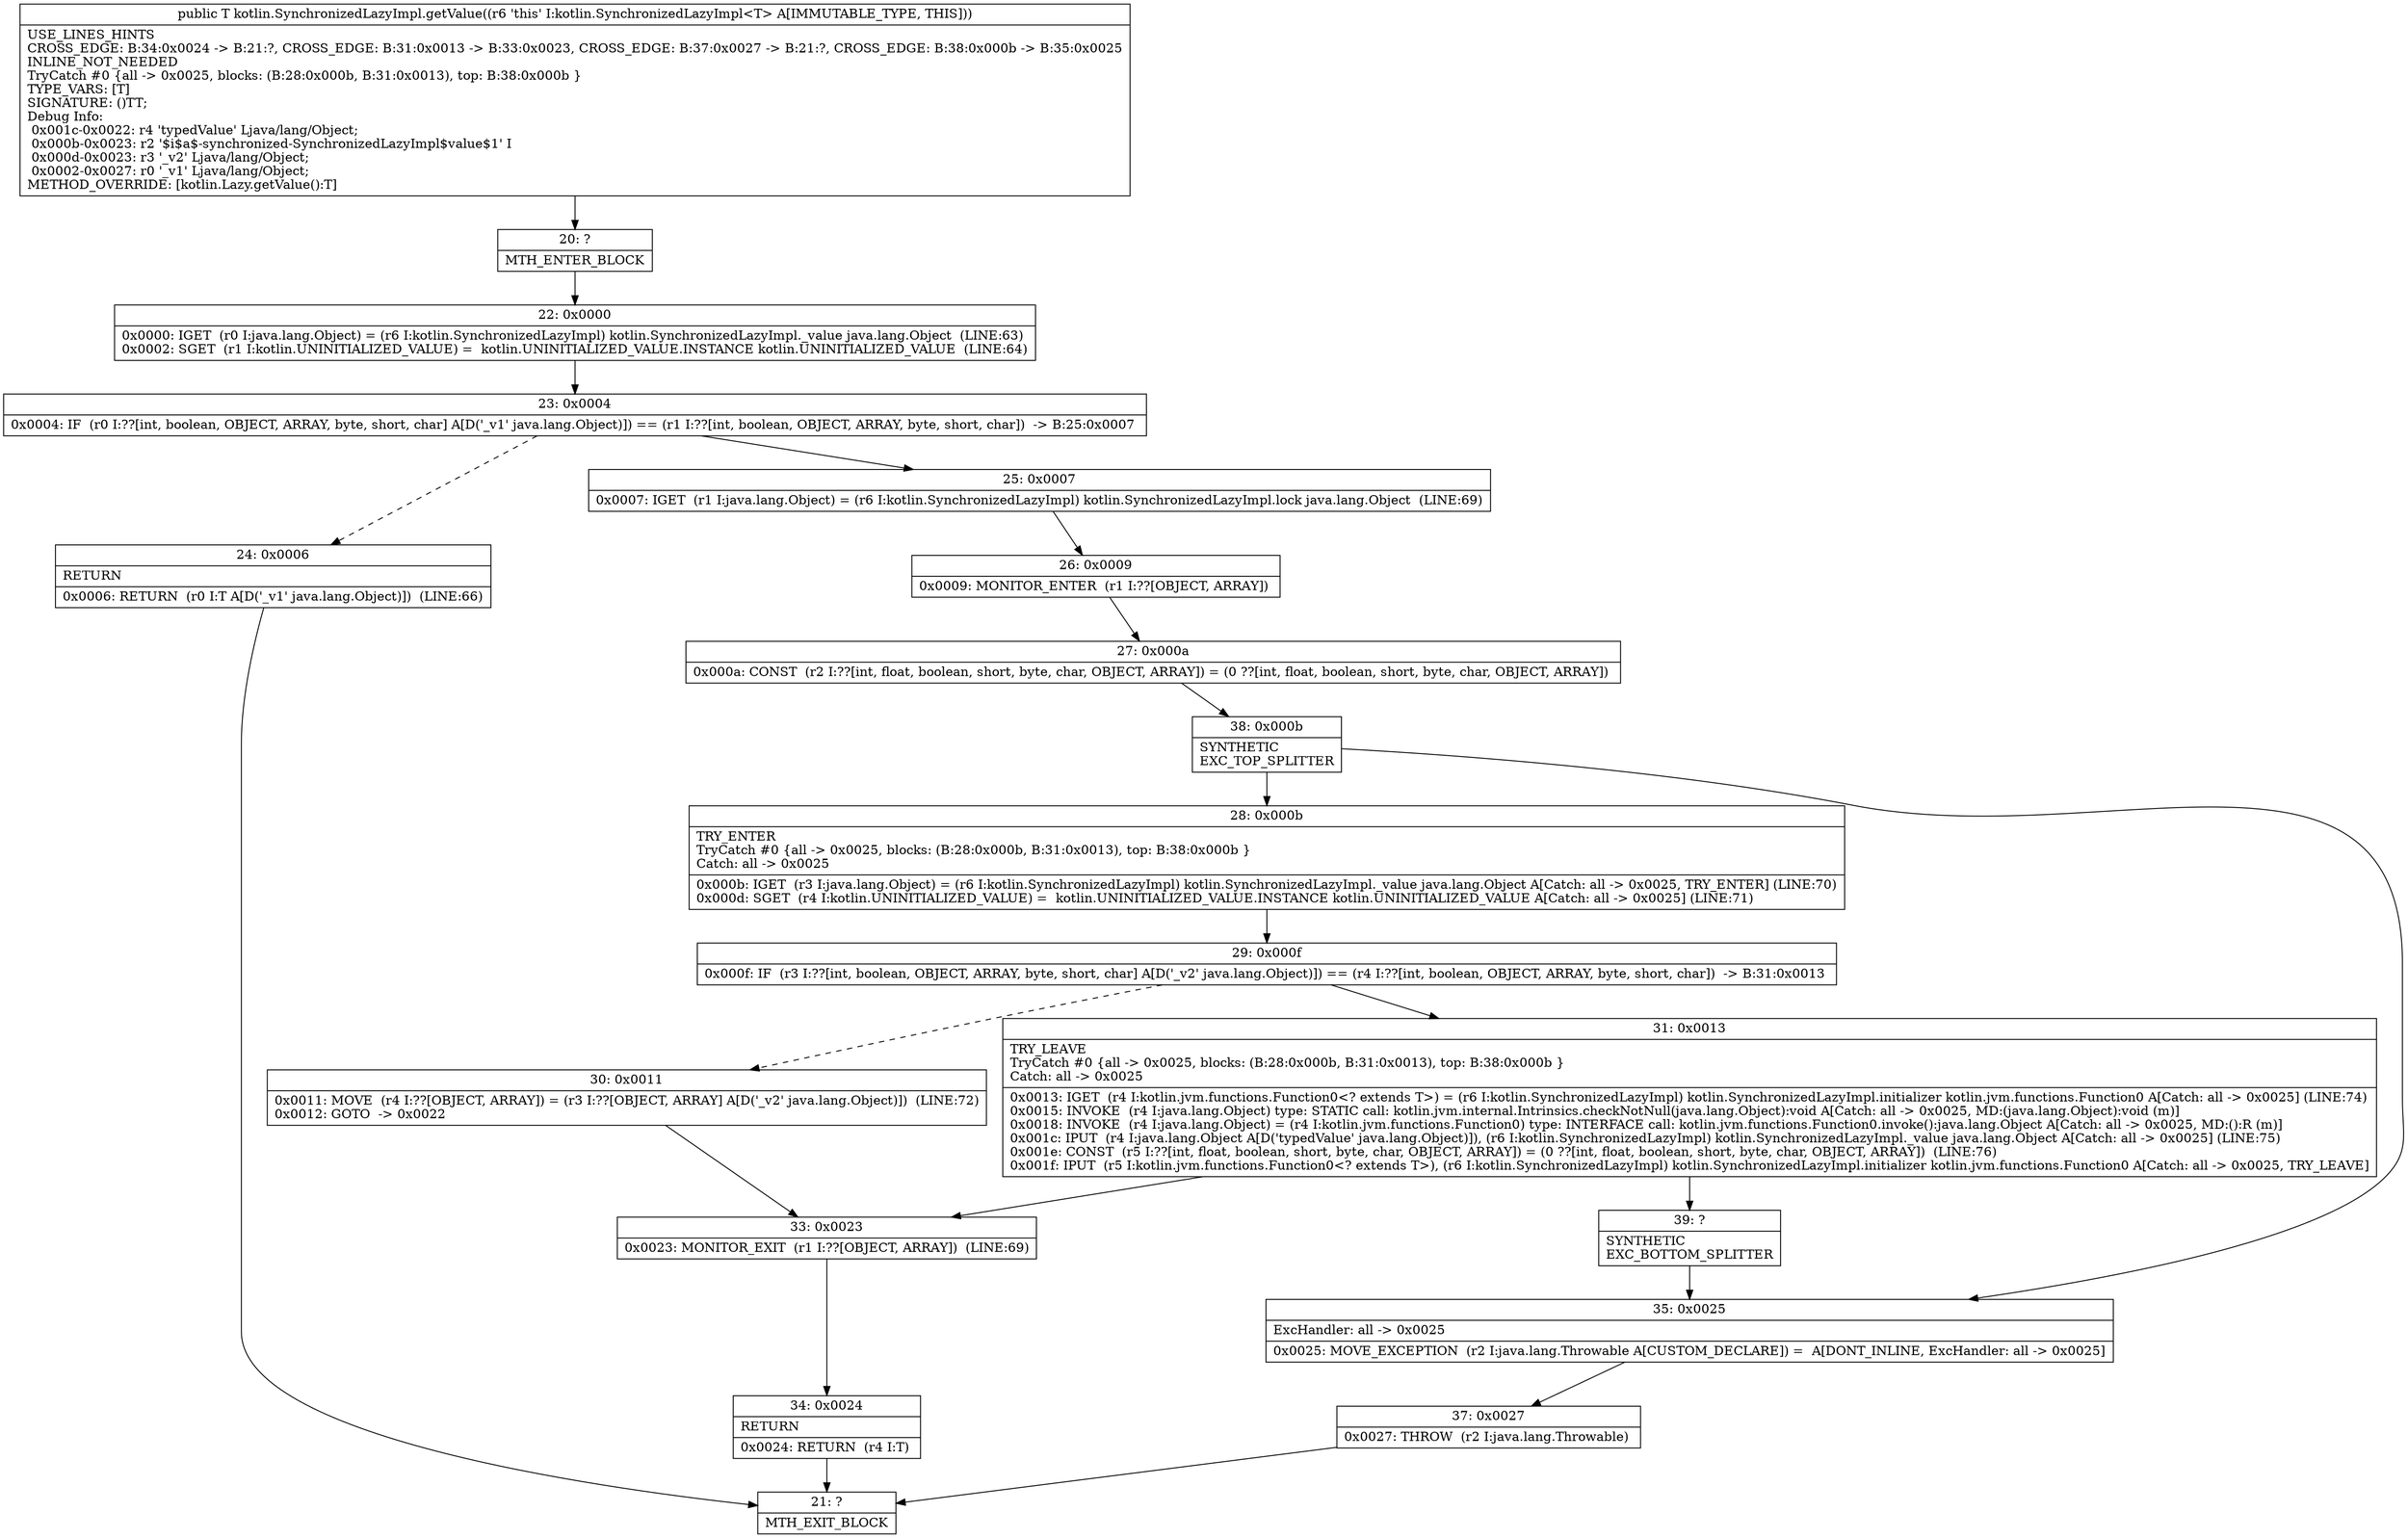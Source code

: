digraph "CFG forkotlin.SynchronizedLazyImpl.getValue()Ljava\/lang\/Object;" {
Node_20 [shape=record,label="{20\:\ ?|MTH_ENTER_BLOCK\l}"];
Node_22 [shape=record,label="{22\:\ 0x0000|0x0000: IGET  (r0 I:java.lang.Object) = (r6 I:kotlin.SynchronizedLazyImpl) kotlin.SynchronizedLazyImpl._value java.lang.Object  (LINE:63)\l0x0002: SGET  (r1 I:kotlin.UNINITIALIZED_VALUE) =  kotlin.UNINITIALIZED_VALUE.INSTANCE kotlin.UNINITIALIZED_VALUE  (LINE:64)\l}"];
Node_23 [shape=record,label="{23\:\ 0x0004|0x0004: IF  (r0 I:??[int, boolean, OBJECT, ARRAY, byte, short, char] A[D('_v1' java.lang.Object)]) == (r1 I:??[int, boolean, OBJECT, ARRAY, byte, short, char])  \-\> B:25:0x0007 \l}"];
Node_24 [shape=record,label="{24\:\ 0x0006|RETURN\l|0x0006: RETURN  (r0 I:T A[D('_v1' java.lang.Object)])  (LINE:66)\l}"];
Node_21 [shape=record,label="{21\:\ ?|MTH_EXIT_BLOCK\l}"];
Node_25 [shape=record,label="{25\:\ 0x0007|0x0007: IGET  (r1 I:java.lang.Object) = (r6 I:kotlin.SynchronizedLazyImpl) kotlin.SynchronizedLazyImpl.lock java.lang.Object  (LINE:69)\l}"];
Node_26 [shape=record,label="{26\:\ 0x0009|0x0009: MONITOR_ENTER  (r1 I:??[OBJECT, ARRAY]) \l}"];
Node_27 [shape=record,label="{27\:\ 0x000a|0x000a: CONST  (r2 I:??[int, float, boolean, short, byte, char, OBJECT, ARRAY]) = (0 ??[int, float, boolean, short, byte, char, OBJECT, ARRAY]) \l}"];
Node_38 [shape=record,label="{38\:\ 0x000b|SYNTHETIC\lEXC_TOP_SPLITTER\l}"];
Node_28 [shape=record,label="{28\:\ 0x000b|TRY_ENTER\lTryCatch #0 \{all \-\> 0x0025, blocks: (B:28:0x000b, B:31:0x0013), top: B:38:0x000b \}\lCatch: all \-\> 0x0025\l|0x000b: IGET  (r3 I:java.lang.Object) = (r6 I:kotlin.SynchronizedLazyImpl) kotlin.SynchronizedLazyImpl._value java.lang.Object A[Catch: all \-\> 0x0025, TRY_ENTER] (LINE:70)\l0x000d: SGET  (r4 I:kotlin.UNINITIALIZED_VALUE) =  kotlin.UNINITIALIZED_VALUE.INSTANCE kotlin.UNINITIALIZED_VALUE A[Catch: all \-\> 0x0025] (LINE:71)\l}"];
Node_29 [shape=record,label="{29\:\ 0x000f|0x000f: IF  (r3 I:??[int, boolean, OBJECT, ARRAY, byte, short, char] A[D('_v2' java.lang.Object)]) == (r4 I:??[int, boolean, OBJECT, ARRAY, byte, short, char])  \-\> B:31:0x0013 \l}"];
Node_30 [shape=record,label="{30\:\ 0x0011|0x0011: MOVE  (r4 I:??[OBJECT, ARRAY]) = (r3 I:??[OBJECT, ARRAY] A[D('_v2' java.lang.Object)])  (LINE:72)\l0x0012: GOTO  \-\> 0x0022 \l}"];
Node_33 [shape=record,label="{33\:\ 0x0023|0x0023: MONITOR_EXIT  (r1 I:??[OBJECT, ARRAY])  (LINE:69)\l}"];
Node_34 [shape=record,label="{34\:\ 0x0024|RETURN\l|0x0024: RETURN  (r4 I:T) \l}"];
Node_31 [shape=record,label="{31\:\ 0x0013|TRY_LEAVE\lTryCatch #0 \{all \-\> 0x0025, blocks: (B:28:0x000b, B:31:0x0013), top: B:38:0x000b \}\lCatch: all \-\> 0x0025\l|0x0013: IGET  (r4 I:kotlin.jvm.functions.Function0\<? extends T\>) = (r6 I:kotlin.SynchronizedLazyImpl) kotlin.SynchronizedLazyImpl.initializer kotlin.jvm.functions.Function0 A[Catch: all \-\> 0x0025] (LINE:74)\l0x0015: INVOKE  (r4 I:java.lang.Object) type: STATIC call: kotlin.jvm.internal.Intrinsics.checkNotNull(java.lang.Object):void A[Catch: all \-\> 0x0025, MD:(java.lang.Object):void (m)]\l0x0018: INVOKE  (r4 I:java.lang.Object) = (r4 I:kotlin.jvm.functions.Function0) type: INTERFACE call: kotlin.jvm.functions.Function0.invoke():java.lang.Object A[Catch: all \-\> 0x0025, MD:():R (m)]\l0x001c: IPUT  (r4 I:java.lang.Object A[D('typedValue' java.lang.Object)]), (r6 I:kotlin.SynchronizedLazyImpl) kotlin.SynchronizedLazyImpl._value java.lang.Object A[Catch: all \-\> 0x0025] (LINE:75)\l0x001e: CONST  (r5 I:??[int, float, boolean, short, byte, char, OBJECT, ARRAY]) = (0 ??[int, float, boolean, short, byte, char, OBJECT, ARRAY])  (LINE:76)\l0x001f: IPUT  (r5 I:kotlin.jvm.functions.Function0\<? extends T\>), (r6 I:kotlin.SynchronizedLazyImpl) kotlin.SynchronizedLazyImpl.initializer kotlin.jvm.functions.Function0 A[Catch: all \-\> 0x0025, TRY_LEAVE]\l}"];
Node_39 [shape=record,label="{39\:\ ?|SYNTHETIC\lEXC_BOTTOM_SPLITTER\l}"];
Node_35 [shape=record,label="{35\:\ 0x0025|ExcHandler: all \-\> 0x0025\l|0x0025: MOVE_EXCEPTION  (r2 I:java.lang.Throwable A[CUSTOM_DECLARE]) =  A[DONT_INLINE, ExcHandler: all \-\> 0x0025]\l}"];
Node_37 [shape=record,label="{37\:\ 0x0027|0x0027: THROW  (r2 I:java.lang.Throwable) \l}"];
MethodNode[shape=record,label="{public T kotlin.SynchronizedLazyImpl.getValue((r6 'this' I:kotlin.SynchronizedLazyImpl\<T\> A[IMMUTABLE_TYPE, THIS]))  | USE_LINES_HINTS\lCROSS_EDGE: B:34:0x0024 \-\> B:21:?, CROSS_EDGE: B:31:0x0013 \-\> B:33:0x0023, CROSS_EDGE: B:37:0x0027 \-\> B:21:?, CROSS_EDGE: B:38:0x000b \-\> B:35:0x0025\lINLINE_NOT_NEEDED\lTryCatch #0 \{all \-\> 0x0025, blocks: (B:28:0x000b, B:31:0x0013), top: B:38:0x000b \}\lTYPE_VARS: [T]\lSIGNATURE: ()TT;\lDebug Info:\l  0x001c\-0x0022: r4 'typedValue' Ljava\/lang\/Object;\l  0x000b\-0x0023: r2 '$i$a$\-synchronized\-SynchronizedLazyImpl$value$1' I\l  0x000d\-0x0023: r3 '_v2' Ljava\/lang\/Object;\l  0x0002\-0x0027: r0 '_v1' Ljava\/lang\/Object;\lMETHOD_OVERRIDE: [kotlin.Lazy.getValue():T]\l}"];
MethodNode -> Node_20;Node_20 -> Node_22;
Node_22 -> Node_23;
Node_23 -> Node_24[style=dashed];
Node_23 -> Node_25;
Node_24 -> Node_21;
Node_25 -> Node_26;
Node_26 -> Node_27;
Node_27 -> Node_38;
Node_38 -> Node_28;
Node_38 -> Node_35;
Node_28 -> Node_29;
Node_29 -> Node_30[style=dashed];
Node_29 -> Node_31;
Node_30 -> Node_33;
Node_33 -> Node_34;
Node_34 -> Node_21;
Node_31 -> Node_33;
Node_31 -> Node_39;
Node_39 -> Node_35;
Node_35 -> Node_37;
Node_37 -> Node_21;
}

